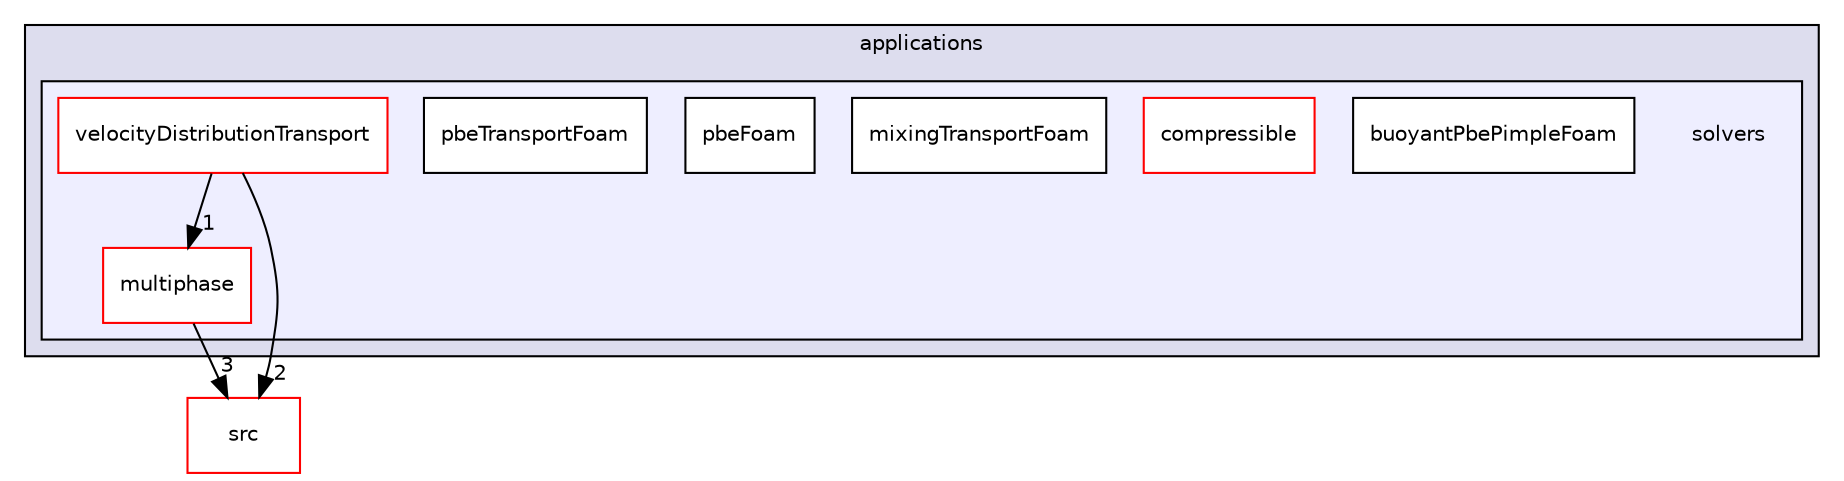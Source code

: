 digraph "solvers" {
  bgcolor=transparent;
  compound=true
  node [ fontsize="10", fontname="Helvetica"];
  edge [ labelfontsize="10", labelfontname="Helvetica"];
  subgraph clusterdir_a6e4fee11f07c3b70486e88fe92cbbdc {
    graph [ bgcolor="#ddddee", pencolor="black", label="applications" fontname="Helvetica", fontsize="10", URL="dir_a6e4fee11f07c3b70486e88fe92cbbdc.html"]
  subgraph clusterdir_fdd174abb8ada244b49e98779c87ac3c {
    graph [ bgcolor="#eeeeff", pencolor="black", label="" URL="dir_fdd174abb8ada244b49e98779c87ac3c.html"];
    dir_fdd174abb8ada244b49e98779c87ac3c [shape=plaintext label="solvers"];
    dir_09b2b32de79e912887de09bb8e364db4 [shape=box label="buoyantPbePimpleFoam" color="black" fillcolor="white" style="filled" URL="dir_09b2b32de79e912887de09bb8e364db4.html"];
    dir_ec6fbd2e4e71296a5c4843bd2aa1db19 [shape=box label="compressible" color="red" fillcolor="white" style="filled" URL="dir_ec6fbd2e4e71296a5c4843bd2aa1db19.html"];
    dir_2dd41fbc26d993222c31a31cf50df990 [shape=box label="mixingTransportFoam" color="black" fillcolor="white" style="filled" URL="dir_2dd41fbc26d993222c31a31cf50df990.html"];
    dir_d62a5a20700de1cb9696e405d497a576 [shape=box label="multiphase" color="red" fillcolor="white" style="filled" URL="dir_d62a5a20700de1cb9696e405d497a576.html"];
    dir_74f6d3f7ad03918913a31b65bbfab520 [shape=box label="pbeFoam" color="black" fillcolor="white" style="filled" URL="dir_74f6d3f7ad03918913a31b65bbfab520.html"];
    dir_8dd378b619a8006d7d407a5a6f12ca56 [shape=box label="pbeTransportFoam" color="black" fillcolor="white" style="filled" URL="dir_8dd378b619a8006d7d407a5a6f12ca56.html"];
    dir_10d1a8eca2888f4b01ba695f0339581e [shape=box label="velocityDistributionTransport" color="red" fillcolor="white" style="filled" URL="dir_10d1a8eca2888f4b01ba695f0339581e.html"];
  }
  }
  dir_68267d1309a1af8e8297ef4c3efbcdba [shape=box label="src" color="red" URL="dir_68267d1309a1af8e8297ef4c3efbcdba.html"];
  dir_d62a5a20700de1cb9696e405d497a576->dir_68267d1309a1af8e8297ef4c3efbcdba [headlabel="3", labeldistance=1.5 headhref="dir_000008_000000.html"];
  dir_10d1a8eca2888f4b01ba695f0339581e->dir_d62a5a20700de1cb9696e405d497a576 [headlabel="1", labeldistance=1.5 headhref="dir_000027_000008.html"];
  dir_10d1a8eca2888f4b01ba695f0339581e->dir_68267d1309a1af8e8297ef4c3efbcdba [headlabel="2", labeldistance=1.5 headhref="dir_000027_000000.html"];
}
